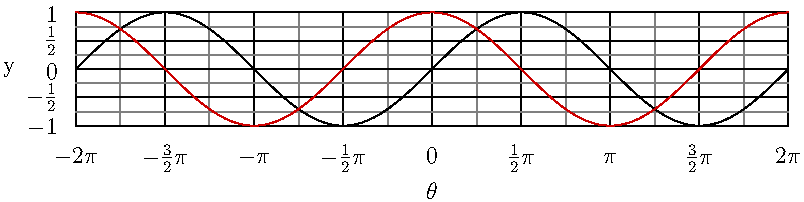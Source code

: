 import graph;
unitsize(1cm);

struct rational
{
  int p;
  int q;
  real ep=1/10^5;
};

rational operator init() {return new rational;}

rational rational(real x, real ep=1/10^5)
{
  rational orat;
  int q=1;
  while (abs(round(q*x)-q*x)>ep)
    {
      ++q;
    }
  orat.p=round(q*x);
  orat.q=q;
  orat.ep=ep;
  return orat;
}

int pgcd(int a, int b)
{
  int a_=abs(a), b_=abs(b), r=a_;
  if (b_>a_) {a_=b_; b_=r; r=a_;}
  while (r>0)
    {
      r=a_%b_;
      a_=b_;
      b_=r;
    }
  return a_;
}

string texfrac(int p, int q,
               string factor="",
               bool signin=false, bool factorin=true,
               bool displaystyle=false,
               bool zero=true)
{
  if (p==0) return (zero ? "$0$" : "");
  string disp= displaystyle ? "$\displaystyle " : "$";
  int pgcd=pgcd(p,q);
  int num= round(p/pgcd), den= round(q/pgcd);
  string nums;
  if (num==1)
    if (factor=="" || (!factorin && (den !=1))) nums="1"; else nums="";
  else
    if (num==-1)
      if (factor=="" || (!factorin && (den !=1))) nums="-1"; else nums="-";
    else nums= (string) num;
  if (den==1) return "$" + nums + factor + "$";
  else
    {
      string dens= (den==1) ? "" : (string) den;
      if (signin || num>0)
        if (factorin)
          return disp + "\frac{" + nums + factor + "}{" + (string) dens + "}$";
        else
          return disp + "\frac{" + nums + "}{" + (string) dens + "}"+ factor + "$";
      else
        {
          if (num==-1)
            if (factor=="" || !factorin) nums="1"; else nums="";
          else nums=(string)(abs(num));
        if (factorin)
          return disp + "-\frac{" + nums + factor + "}{" + (string) dens + "}$";
        else
          return disp + "-\frac{" + nums + "}{" + (string) dens + "}"+ factor + "$";
        }
    }
}

string texfrac(rational x,
               string factor="",
               bool signin=false, bool factorin=true,
               bool displaystyle=false,
               bool zero=true)
{
  return texfrac(x.p, x.q, factor, signin, factorin, displaystyle, zero);
}

ticklabel labelfrac(real ep=1/10^5, real factor=1.0,
                    string symbol="",
                    bool signin=false, bool symbolin=true,
                    bool displaystyle=false,
                    bool zero=true)
{
  return new string(real x)
    {
      return texfrac(rational(x/factor), symbol, signin, symbolin, displaystyle, zero);
    };
}

ticklabel labelfrac=labelfrac();

xlimits( -2pi, 2pi);
ylimits( -1, 1);

yaxis("y",LeftRight , Ticks(labelfrac,Step=.5,step=.25, ptick=grey, extend=true));

xaxis("$\theta$",BottomTop, Ticks(labelfrac(factor=pi,symbol="\pi",symbolin=false),
                           Step=pi/2, step=pi/4, ptick=grey, extend=true));

draw(graph(new real(real x){return sin(x);},-2pi,2pi));
draw(graph(new real(real x){return cos(x);},-2pi,2pi), .8red);